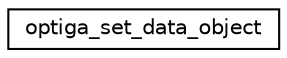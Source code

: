 digraph "Graphical Class Hierarchy"
{
 // LATEX_PDF_SIZE
  edge [fontname="Helvetica",fontsize="10",labelfontname="Helvetica",labelfontsize="10"];
  node [fontname="Helvetica",fontsize="10",shape=record];
  rankdir="LR";
  Node0 [label="optiga_set_data_object",height=0.2,width=0.4,color="black", fillcolor="white", style="filled",URL="$d0/d11/structoptiga__set__data__object.html",tooltip="Specifies the data structure for data to be written to OPTIGA."];
}
